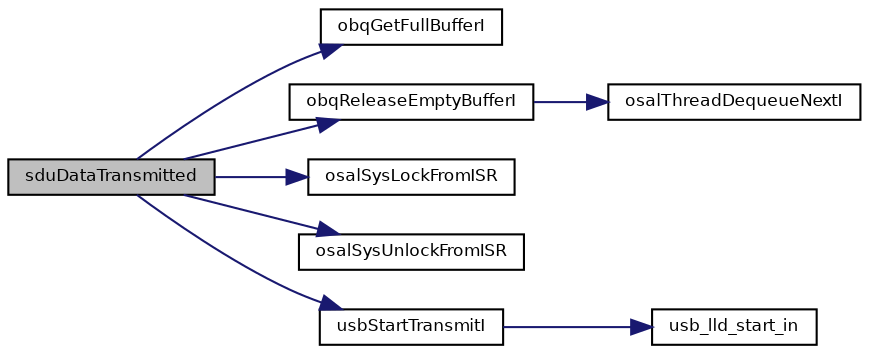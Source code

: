 digraph "sduDataTransmitted"
{
  bgcolor="transparent";
  edge [fontname="Helvetica",fontsize="8",labelfontname="Helvetica",labelfontsize="8"];
  node [fontname="Helvetica",fontsize="8",shape=record];
  rankdir="LR";
  Node29 [label="sduDataTransmitted",height=0.2,width=0.4,color="black", fillcolor="grey75", style="filled", fontcolor="black"];
  Node29 -> Node30 [color="midnightblue",fontsize="8",style="solid",fontname="Helvetica"];
  Node30 [label="obqGetFullBufferI",height=0.2,width=0.4,color="black",URL="$group___h_a_l___b_u_f_f_e_r_s.html#ga4f4a4180bc16647e80899247699cdafb",tooltip="Gets the next filled buffer from the queue. "];
  Node29 -> Node31 [color="midnightblue",fontsize="8",style="solid",fontname="Helvetica"];
  Node31 [label="obqReleaseEmptyBufferI",height=0.2,width=0.4,color="black",URL="$group___h_a_l___b_u_f_f_e_r_s.html#ga6ed8626a2cd0efe7a609d83d2d608bb3",tooltip="Releases the next filled buffer back in the queue. "];
  Node31 -> Node32 [color="midnightblue",fontsize="8",style="solid",fontname="Helvetica"];
  Node32 [label="osalThreadDequeueNextI",height=0.2,width=0.4,color="black",URL="$group___o_s_a_l.html#gaf09bde5867505af235277e0a888044b8",tooltip="Dequeues and wakes up one thread from the queue, if any. "];
  Node29 -> Node33 [color="midnightblue",fontsize="8",style="solid",fontname="Helvetica"];
  Node33 [label="osalSysLockFromISR",height=0.2,width=0.4,color="black",URL="$group___o_s_a_l.html#ga32db980c54089fe21370432a7a884e9f",tooltip="Enters a critical zone from ISR context. "];
  Node29 -> Node34 [color="midnightblue",fontsize="8",style="solid",fontname="Helvetica"];
  Node34 [label="osalSysUnlockFromISR",height=0.2,width=0.4,color="black",URL="$group___o_s_a_l.html#gab53a8f4b21ad79b9d2203eff4c72b529",tooltip="Leaves a critical zone from ISR context. "];
  Node29 -> Node35 [color="midnightblue",fontsize="8",style="solid",fontname="Helvetica"];
  Node35 [label="usbStartTransmitI",height=0.2,width=0.4,color="black",URL="$group___u_s_b.html#ga68806a465ab83984d4e4fdb335405079",tooltip="Starts a transmit transaction on an IN endpoint. "];
  Node35 -> Node36 [color="midnightblue",fontsize="8",style="solid",fontname="Helvetica"];
  Node36 [label="usb_lld_start_in",height=0.2,width=0.4,color="black",URL="$group___u_s_b.html#gab03273c7bdd1779638ef66bd3b20b2b9",tooltip="Starts a transmit operation on an IN endpoint. "];
}
